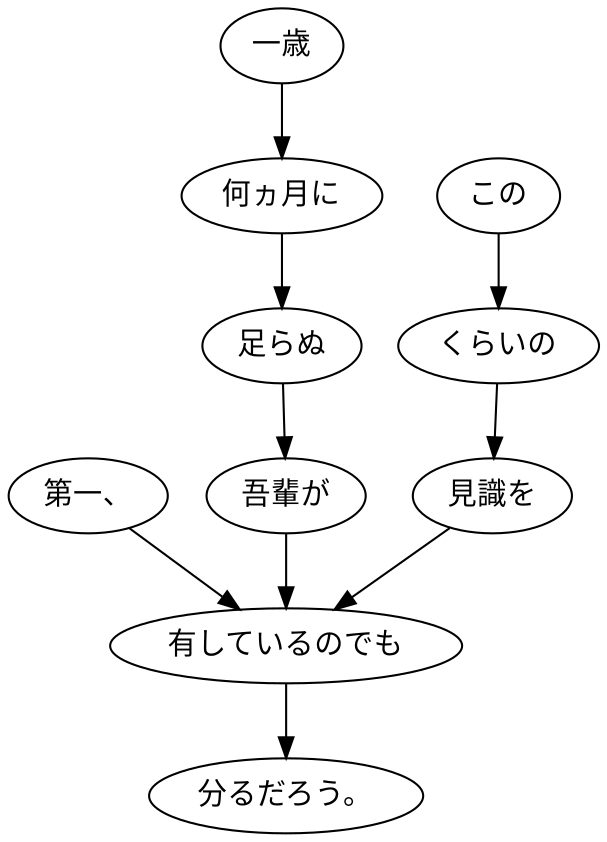 digraph graph3898 {
	node0 [label="第一、"];
	node1 [label="一歳"];
	node2 [label="何ヵ月に"];
	node3 [label="足らぬ"];
	node4 [label="吾輩が"];
	node5 [label="この"];
	node6 [label="くらいの"];
	node7 [label="見識を"];
	node8 [label="有しているのでも"];
	node9 [label="分るだろう。"];
	node0 -> node8;
	node1 -> node2;
	node2 -> node3;
	node3 -> node4;
	node4 -> node8;
	node5 -> node6;
	node6 -> node7;
	node7 -> node8;
	node8 -> node9;
}
